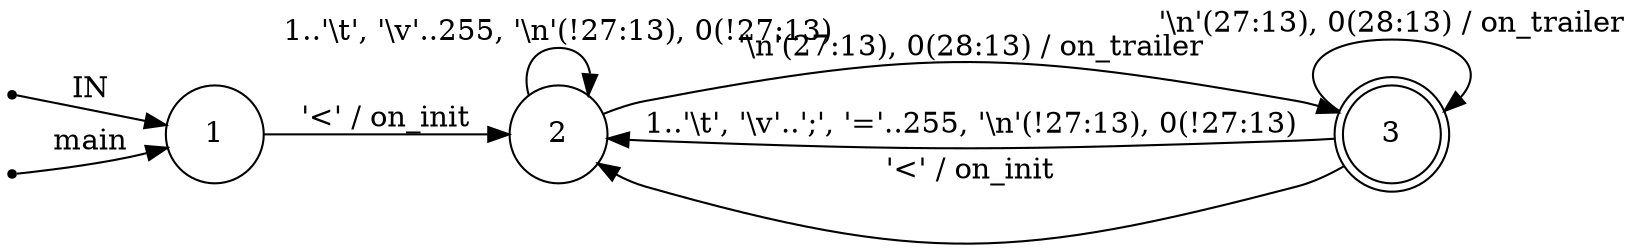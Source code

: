 digraph nontransparent {
	rankdir=LR;
	node [ shape = point ];
	ENTRY;
	en_1;
	node [ shape = circle, height = 0.2 ];
	node [ fixedsize = true, height = 0.65, shape = doublecircle ];
	3;
	node [ shape = circle ];
	1 -> 2 [ label = "'<' / on_init" ];
	2 -> 2 [ label = "1..'\\t', '\\v'..255, '\\n'(!27:13), 0(!27:13)" ];
	2 -> 3 [ label = "'\\n'(27:13), 0(28:13) / on_trailer" ];
	3 -> 2 [ label = "1..'\\t', '\\v'..';', '='..255, '\\n'(!27:13), 0(!27:13)" ];
	3 -> 2 [ label = "'<' / on_init" ];
	3 -> 3 [ label = "'\\n'(27:13), 0(28:13) / on_trailer" ];
	ENTRY -> 1 [ label = "IN" ];
	en_1 -> 1 [ label = "main" ];
}
